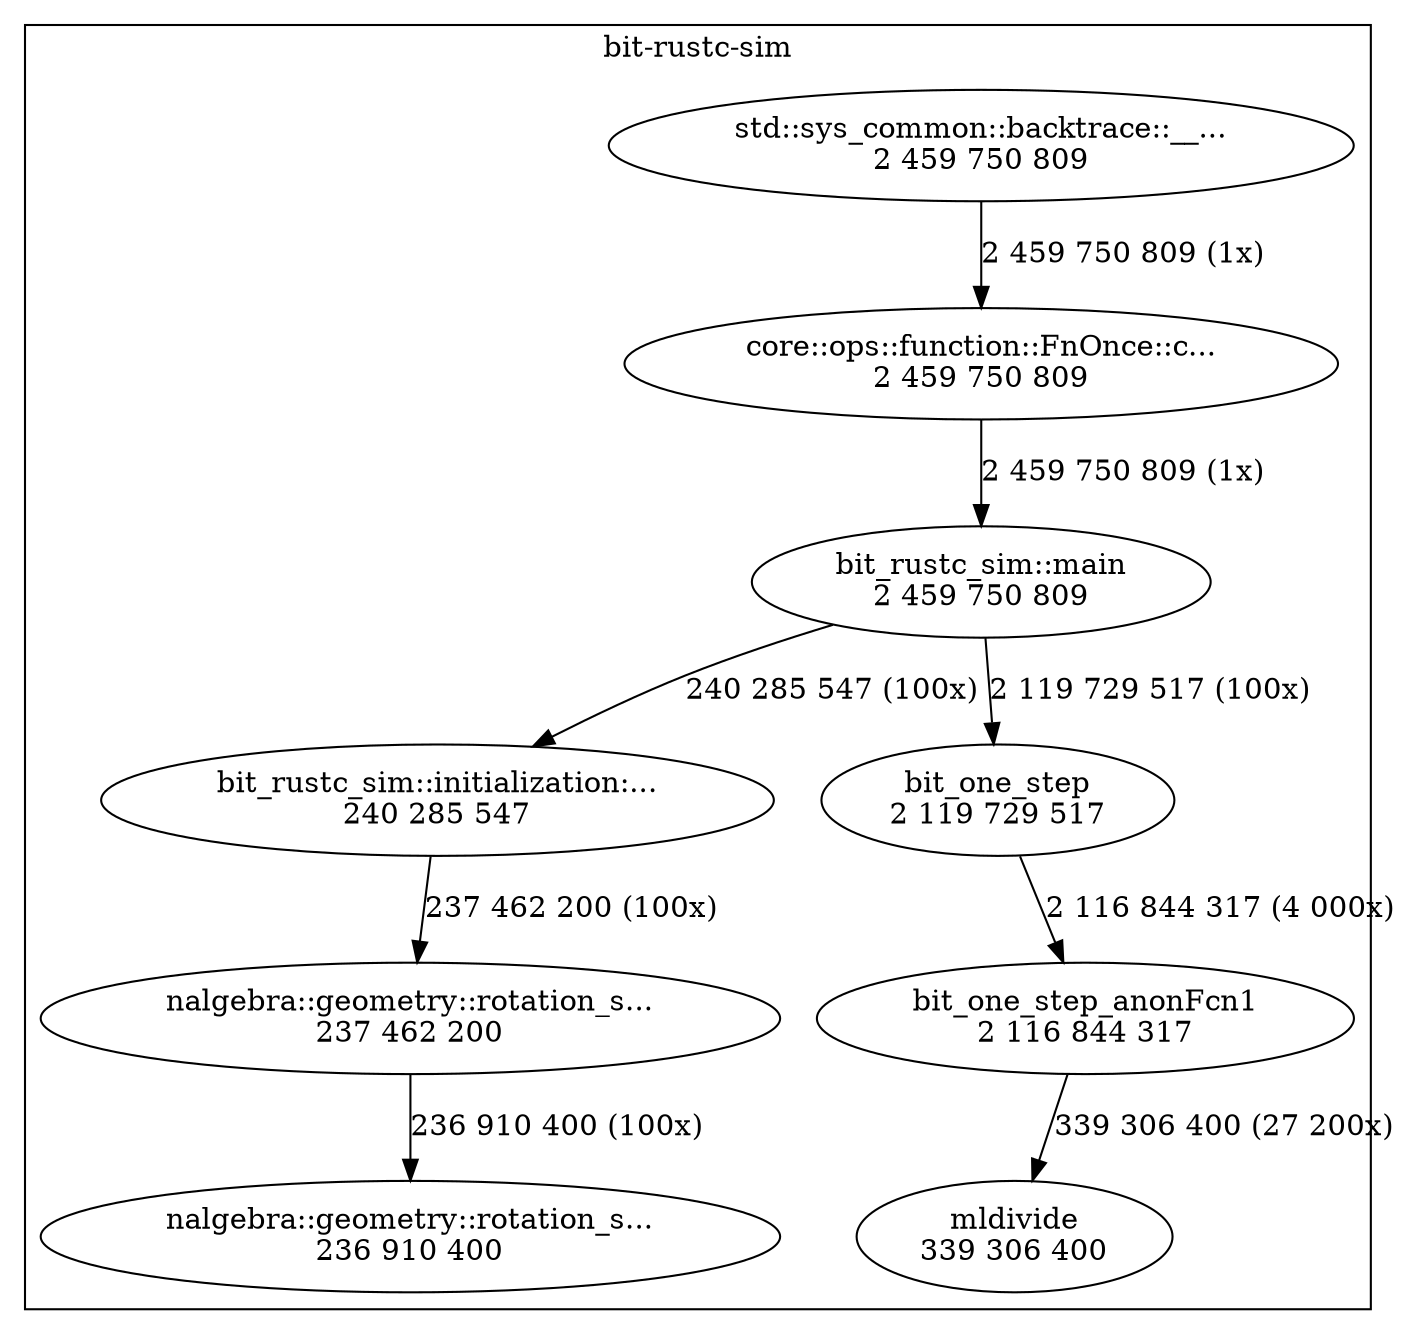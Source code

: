 digraph "callgraph" {
subgraph "cluster0" { label="bit-rustc-sim";
  F56469e649e40 [label="std::sys_common::backtrace::__...\n2 459 750 809"];
  F56469e742e00 [label="bit_rustc_sim::main\n2 459 750 809"];
  F56469e7f00f0 [label="core::ops::function::FnOnce::c...\n2 459 750 809"];
  F56469ec97390 [label="bit_rustc_sim::initialization:...\n240 285 547"];
  F56469ec996e0 [label="nalgebra::geometry::rotation_s...\n237 462 200"];
  F56469ecec5b0 [label="bit_one_step\n2 119 729 517"];
  F56469ecec9d0 [label="bit_one_step_anonFcn1\n2 116 844 317"];
  F56469ecef220 [label="mldivide\n339 306 400"];
  F56469f0f1910 [label="nalgebra::geometry::rotation_s...\n236 910 400"];
}
  F56469e649e40 -> F56469e7f00f0 [weight=3,label="2 459 750 809 (1x)"];
  F56469e742e00 -> F56469ec97390 [weight=2,label="240 285 547 (100x)"];
  F56469e742e00 -> F56469ecec5b0 [weight=3,label="2 119 729 517 (100x)"];
  F56469e7f00f0 -> F56469e742e00 [weight=3,label="2 459 750 809 (1x)"];
  F56469ec97390 -> F56469ec996e0 [weight=2,label="237 462 200 (100x)"];
  F56469ec996e0 -> F56469f0f1910 [weight=2,label="236 910 400 (100x)"];
  F56469ecec5b0 -> F56469ecec9d0 [weight=3,label="2 116 844 317 (4 000x)"];
  F56469ecec9d0 -> F56469ecef220 [weight=2,label="339 306 400 (27 200x)"];
}
